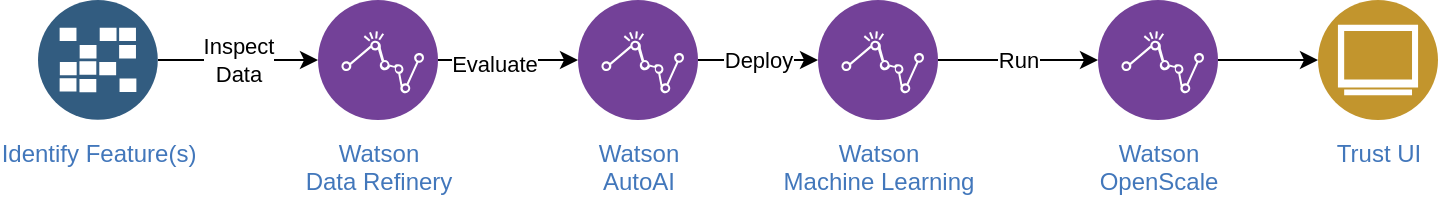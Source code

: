 <mxfile version="13.7.5" type="github">
  <diagram id="j21f6u2e4qj2vZepf9Lw" name="Page-1">
    <mxGraphModel dx="796" dy="502" grid="1" gridSize="10" guides="1" tooltips="1" connect="1" arrows="1" fold="1" page="1" pageScale="1" pageWidth="850" pageHeight="1100" math="0" shadow="0">
      <root>
        <mxCell id="0" />
        <mxCell id="1" parent="0" />
        <mxCell id="A17nTPrWeXEpB0igfruO-10" value="Inspect&lt;br&gt;Data" style="edgeStyle=orthogonalEdgeStyle;rounded=0;orthogonalLoop=1;jettySize=auto;html=1;exitX=1;exitY=0.5;exitDx=0;exitDy=0;entryX=0;entryY=0.5;entryDx=0;entryDy=0;" edge="1" parent="1" source="A17nTPrWeXEpB0igfruO-1" target="A17nTPrWeXEpB0igfruO-3">
          <mxGeometry relative="1" as="geometry" />
        </mxCell>
        <mxCell id="A17nTPrWeXEpB0igfruO-1" value="Identify Feature(s)" style="aspect=fixed;perimeter=ellipsePerimeter;html=1;align=center;shadow=0;dashed=0;fontColor=#4277BB;labelBackgroundColor=#ffffff;fontSize=12;spacingTop=3;image;image=img/lib/ibm/data/caches.svg;" vertex="1" parent="1">
          <mxGeometry x="50" y="170" width="60" height="60" as="geometry" />
        </mxCell>
        <mxCell id="A17nTPrWeXEpB0igfruO-13" value="Deploy" style="edgeStyle=orthogonalEdgeStyle;rounded=0;orthogonalLoop=1;jettySize=auto;html=1;exitX=1;exitY=0.5;exitDx=0;exitDy=0;entryX=0;entryY=0.5;entryDx=0;entryDy=0;" edge="1" parent="1" source="A17nTPrWeXEpB0igfruO-2" target="A17nTPrWeXEpB0igfruO-6">
          <mxGeometry relative="1" as="geometry" />
        </mxCell>
        <mxCell id="A17nTPrWeXEpB0igfruO-2" value="Watson &lt;br&gt;AutoAI" style="aspect=fixed;perimeter=ellipsePerimeter;html=1;align=center;shadow=0;dashed=0;fontColor=#4277BB;labelBackgroundColor=#ffffff;fontSize=12;spacingTop=3;image;image=img/lib/ibm/analytics/analytics.svg;" vertex="1" parent="1">
          <mxGeometry x="320" y="170" width="60" height="60" as="geometry" />
        </mxCell>
        <mxCell id="A17nTPrWeXEpB0igfruO-11" style="edgeStyle=orthogonalEdgeStyle;rounded=0;orthogonalLoop=1;jettySize=auto;html=1;entryX=0;entryY=0.5;entryDx=0;entryDy=0;" edge="1" parent="1" source="A17nTPrWeXEpB0igfruO-3" target="A17nTPrWeXEpB0igfruO-2">
          <mxGeometry relative="1" as="geometry" />
        </mxCell>
        <mxCell id="A17nTPrWeXEpB0igfruO-12" value="Evaluate" style="edgeLabel;html=1;align=center;verticalAlign=middle;resizable=0;points=[];" vertex="1" connectable="0" parent="A17nTPrWeXEpB0igfruO-11">
          <mxGeometry x="-0.2" y="-2" relative="1" as="geometry">
            <mxPoint as="offset" />
          </mxGeometry>
        </mxCell>
        <mxCell id="A17nTPrWeXEpB0igfruO-3" value="Watson &lt;br&gt;Data Refinery" style="aspect=fixed;perimeter=ellipsePerimeter;html=1;align=center;shadow=0;dashed=0;fontColor=#4277BB;labelBackgroundColor=#ffffff;fontSize=12;spacingTop=3;image;image=img/lib/ibm/analytics/analytics.svg;" vertex="1" parent="1">
          <mxGeometry x="190" y="170" width="60" height="60" as="geometry" />
        </mxCell>
        <mxCell id="A17nTPrWeXEpB0igfruO-14" value="Run" style="edgeStyle=orthogonalEdgeStyle;rounded=0;orthogonalLoop=1;jettySize=auto;html=1;exitX=1;exitY=0.5;exitDx=0;exitDy=0;entryX=0;entryY=0.5;entryDx=0;entryDy=0;" edge="1" parent="1" source="A17nTPrWeXEpB0igfruO-6" target="A17nTPrWeXEpB0igfruO-7">
          <mxGeometry relative="1" as="geometry" />
        </mxCell>
        <mxCell id="A17nTPrWeXEpB0igfruO-6" value="Watson&lt;br&gt;Machine Learning" style="aspect=fixed;perimeter=ellipsePerimeter;html=1;align=center;shadow=0;dashed=0;fontColor=#4277BB;labelBackgroundColor=#ffffff;fontSize=12;spacingTop=3;image;image=img/lib/ibm/analytics/analytics.svg;" vertex="1" parent="1">
          <mxGeometry x="440" y="170" width="60" height="60" as="geometry" />
        </mxCell>
        <mxCell id="A17nTPrWeXEpB0igfruO-16" style="edgeStyle=orthogonalEdgeStyle;rounded=0;orthogonalLoop=1;jettySize=auto;html=1;exitX=1;exitY=0.5;exitDx=0;exitDy=0;entryX=0;entryY=0.5;entryDx=0;entryDy=0;" edge="1" parent="1" source="A17nTPrWeXEpB0igfruO-7" target="A17nTPrWeXEpB0igfruO-15">
          <mxGeometry relative="1" as="geometry" />
        </mxCell>
        <mxCell id="A17nTPrWeXEpB0igfruO-7" value="Watson &lt;br&gt;OpenScale" style="aspect=fixed;perimeter=ellipsePerimeter;html=1;align=center;shadow=0;dashed=0;fontColor=#4277BB;labelBackgroundColor=#ffffff;fontSize=12;spacingTop=3;image;image=img/lib/ibm/analytics/analytics.svg;" vertex="1" parent="1">
          <mxGeometry x="580" y="170" width="60" height="60" as="geometry" />
        </mxCell>
        <mxCell id="A17nTPrWeXEpB0igfruO-15" value="Trust UI" style="aspect=fixed;perimeter=ellipsePerimeter;html=1;align=center;shadow=0;dashed=0;fontColor=#4277BB;labelBackgroundColor=#ffffff;fontSize=12;spacingTop=3;image;image=img/lib/ibm/users/browser.svg;" vertex="1" parent="1">
          <mxGeometry x="690" y="170" width="60" height="60" as="geometry" />
        </mxCell>
      </root>
    </mxGraphModel>
  </diagram>
</mxfile>
